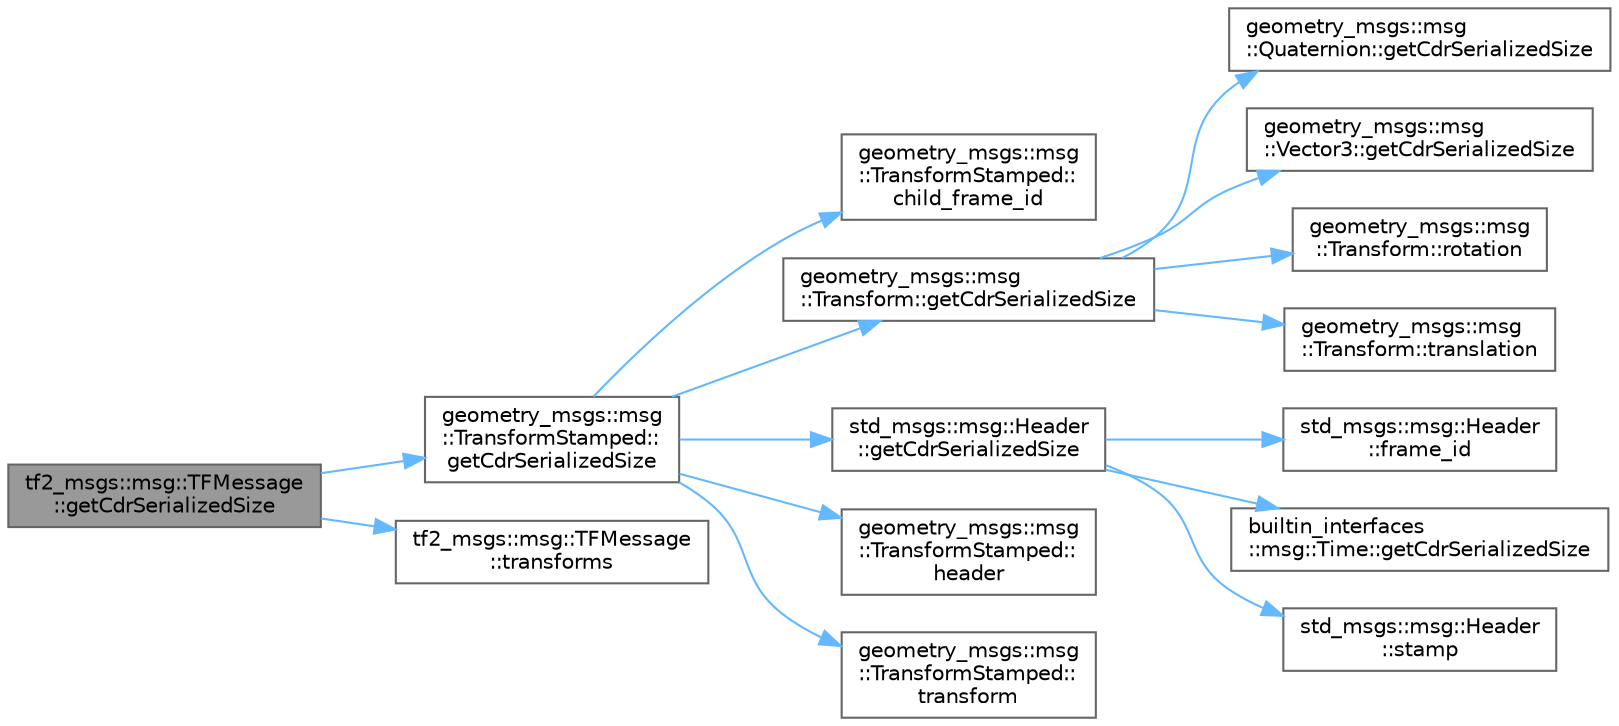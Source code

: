 digraph "tf2_msgs::msg::TFMessage::getCdrSerializedSize"
{
 // INTERACTIVE_SVG=YES
 // LATEX_PDF_SIZE
  bgcolor="transparent";
  edge [fontname=Helvetica,fontsize=10,labelfontname=Helvetica,labelfontsize=10];
  node [fontname=Helvetica,fontsize=10,shape=box,height=0.2,width=0.4];
  rankdir="LR";
  Node1 [id="Node000001",label="tf2_msgs::msg::TFMessage\l::getCdrSerializedSize",height=0.2,width=0.4,color="gray40", fillcolor="grey60", style="filled", fontcolor="black",tooltip="This function returns the serialized size of a data depending on the buffer alignment."];
  Node1 -> Node2 [id="edge1_Node000001_Node000002",color="steelblue1",style="solid",tooltip=" "];
  Node2 [id="Node000002",label="geometry_msgs::msg\l::TransformStamped::\lgetCdrSerializedSize",height=0.2,width=0.4,color="grey40", fillcolor="white", style="filled",URL="$dc/d01/classgeometry__msgs_1_1msg_1_1TransformStamped.html#a4222cca48a2ef9582346b5644584e5b9",tooltip="This function returns the serialized size of a data depending on the buffer alignment."];
  Node2 -> Node3 [id="edge2_Node000002_Node000003",color="steelblue1",style="solid",tooltip=" "];
  Node3 [id="Node000003",label="geometry_msgs::msg\l::TransformStamped::\lchild_frame_id",height=0.2,width=0.4,color="grey40", fillcolor="white", style="filled",URL="$dc/d01/classgeometry__msgs_1_1msg_1_1TransformStamped.html#aaabafeeb5083f4525db1dc6d37e6c065",tooltip="This function copies the value in member child_frame_id"];
  Node2 -> Node4 [id="edge3_Node000002_Node000004",color="steelblue1",style="solid",tooltip=" "];
  Node4 [id="Node000004",label="geometry_msgs::msg\l::Transform::getCdrSerializedSize",height=0.2,width=0.4,color="grey40", fillcolor="white", style="filled",URL="$d6/d5a/classgeometry__msgs_1_1msg_1_1Transform.html#a2c265f59d89d3b05d617dc948d9c19b9",tooltip="This function returns the serialized size of a data depending on the buffer alignment."];
  Node4 -> Node5 [id="edge4_Node000004_Node000005",color="steelblue1",style="solid",tooltip=" "];
  Node5 [id="Node000005",label="geometry_msgs::msg\l::Quaternion::getCdrSerializedSize",height=0.2,width=0.4,color="grey40", fillcolor="white", style="filled",URL="$d5/de9/classgeometry__msgs_1_1msg_1_1Quaternion.html#a42b051b07b2e83df416c8ebfc76a306c",tooltip="This function returns the serialized size of a data depending on the buffer alignment."];
  Node4 -> Node6 [id="edge5_Node000004_Node000006",color="steelblue1",style="solid",tooltip=" "];
  Node6 [id="Node000006",label="geometry_msgs::msg\l::Vector3::getCdrSerializedSize",height=0.2,width=0.4,color="grey40", fillcolor="white", style="filled",URL="$df/d66/classgeometry__msgs_1_1msg_1_1Vector3.html#a3f4f6b078e23dd8bbd3a400a1c8a6209",tooltip="This function returns the serialized size of a data depending on the buffer alignment."];
  Node4 -> Node7 [id="edge6_Node000004_Node000007",color="steelblue1",style="solid",tooltip=" "];
  Node7 [id="Node000007",label="geometry_msgs::msg\l::Transform::rotation",height=0.2,width=0.4,color="grey40", fillcolor="white", style="filled",URL="$d6/d5a/classgeometry__msgs_1_1msg_1_1Transform.html#a9a1459664ad7860be84baf60265516bc",tooltip="This function copies the value in member rotation"];
  Node4 -> Node8 [id="edge7_Node000004_Node000008",color="steelblue1",style="solid",tooltip=" "];
  Node8 [id="Node000008",label="geometry_msgs::msg\l::Transform::translation",height=0.2,width=0.4,color="grey40", fillcolor="white", style="filled",URL="$d6/d5a/classgeometry__msgs_1_1msg_1_1Transform.html#a6edb54feae3a094afdb701e1fd3c1fd1",tooltip="This function copies the value in member translation"];
  Node2 -> Node9 [id="edge8_Node000002_Node000009",color="steelblue1",style="solid",tooltip=" "];
  Node9 [id="Node000009",label="std_msgs::msg::Header\l::getCdrSerializedSize",height=0.2,width=0.4,color="grey40", fillcolor="white", style="filled",URL="$d8/d15/classstd__msgs_1_1msg_1_1Header.html#ae439639025ac66880a861f521fd84016",tooltip="This function returns the serialized size of a data depending on the buffer alignment."];
  Node9 -> Node10 [id="edge9_Node000009_Node000010",color="steelblue1",style="solid",tooltip=" "];
  Node10 [id="Node000010",label="std_msgs::msg::Header\l::frame_id",height=0.2,width=0.4,color="grey40", fillcolor="white", style="filled",URL="$d8/d15/classstd__msgs_1_1msg_1_1Header.html#a9bd973b4690fefb807fb231f496831d4",tooltip="This function copies the value in member frame_id"];
  Node9 -> Node11 [id="edge10_Node000009_Node000011",color="steelblue1",style="solid",tooltip=" "];
  Node11 [id="Node000011",label="builtin_interfaces\l::msg::Time::getCdrSerializedSize",height=0.2,width=0.4,color="grey40", fillcolor="white", style="filled",URL="$da/d39/classbuiltin__interfaces_1_1msg_1_1Time.html#abdf1cc0285c53ceeb6c4eae36acd3c0f",tooltip="This function returns the serialized size of a data depending on the buffer alignment."];
  Node9 -> Node12 [id="edge11_Node000009_Node000012",color="steelblue1",style="solid",tooltip=" "];
  Node12 [id="Node000012",label="std_msgs::msg::Header\l::stamp",height=0.2,width=0.4,color="grey40", fillcolor="white", style="filled",URL="$d8/d15/classstd__msgs_1_1msg_1_1Header.html#a2ac0c277be6d5edc09d17126767290c9",tooltip="This function copies the value in member stamp"];
  Node2 -> Node13 [id="edge12_Node000002_Node000013",color="steelblue1",style="solid",tooltip=" "];
  Node13 [id="Node000013",label="geometry_msgs::msg\l::TransformStamped::\lheader",height=0.2,width=0.4,color="grey40", fillcolor="white", style="filled",URL="$dc/d01/classgeometry__msgs_1_1msg_1_1TransformStamped.html#abf590cca246791b55267967051efc7a4",tooltip="This function copies the value in member header"];
  Node2 -> Node14 [id="edge13_Node000002_Node000014",color="steelblue1",style="solid",tooltip=" "];
  Node14 [id="Node000014",label="geometry_msgs::msg\l::TransformStamped::\ltransform",height=0.2,width=0.4,color="grey40", fillcolor="white", style="filled",URL="$dc/d01/classgeometry__msgs_1_1msg_1_1TransformStamped.html#a79a685ff268b47b2a1a8f04b4dfc8da2",tooltip="This function copies the value in member transform"];
  Node1 -> Node15 [id="edge14_Node000001_Node000015",color="steelblue1",style="solid",tooltip=" "];
  Node15 [id="Node000015",label="tf2_msgs::msg::TFMessage\l::transforms",height=0.2,width=0.4,color="grey40", fillcolor="white", style="filled",URL="$d2/df4/classtf2__msgs_1_1msg_1_1TFMessage.html#a7735c866b9ec842adbf688b23656c14b",tooltip="This function copies the value in member transforms"];
}
